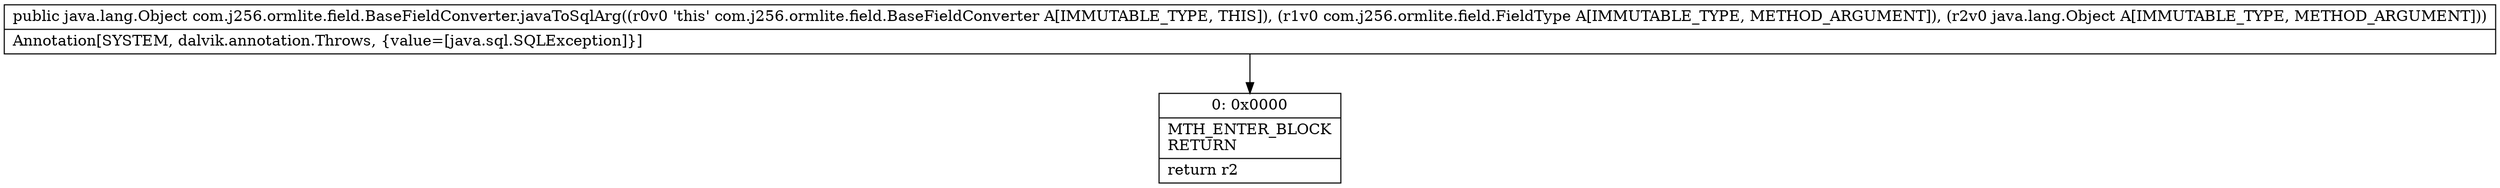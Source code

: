 digraph "CFG forcom.j256.ormlite.field.BaseFieldConverter.javaToSqlArg(Lcom\/j256\/ormlite\/field\/FieldType;Ljava\/lang\/Object;)Ljava\/lang\/Object;" {
Node_0 [shape=record,label="{0\:\ 0x0000|MTH_ENTER_BLOCK\lRETURN\l|return r2\l}"];
MethodNode[shape=record,label="{public java.lang.Object com.j256.ormlite.field.BaseFieldConverter.javaToSqlArg((r0v0 'this' com.j256.ormlite.field.BaseFieldConverter A[IMMUTABLE_TYPE, THIS]), (r1v0 com.j256.ormlite.field.FieldType A[IMMUTABLE_TYPE, METHOD_ARGUMENT]), (r2v0 java.lang.Object A[IMMUTABLE_TYPE, METHOD_ARGUMENT]))  | Annotation[SYSTEM, dalvik.annotation.Throws, \{value=[java.sql.SQLException]\}]\l}"];
MethodNode -> Node_0;
}

